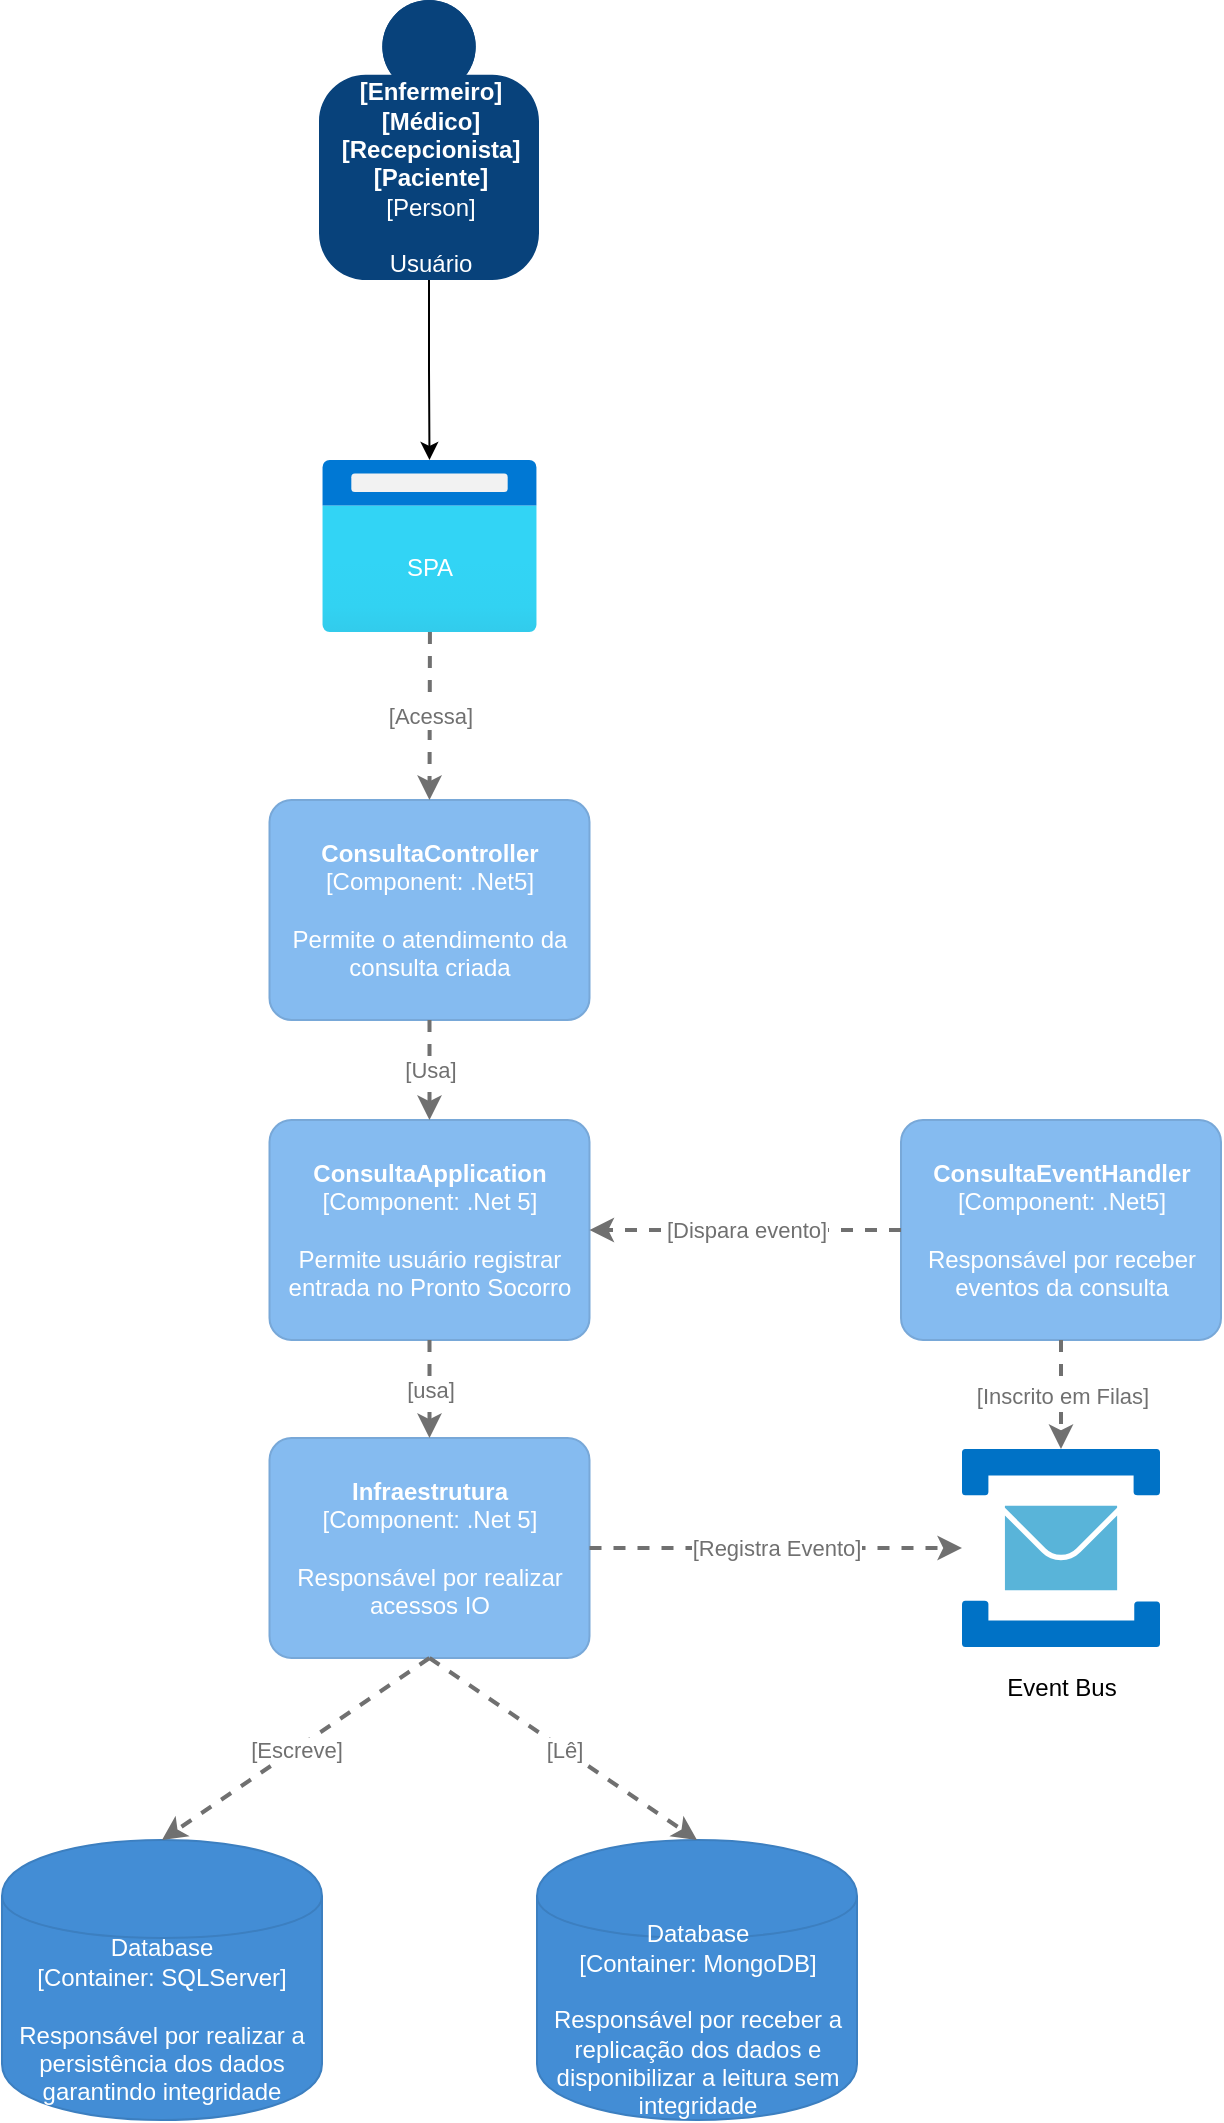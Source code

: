 <mxfile version="15.4.1" type="google"><diagram id="7zG7gOOqnCfTFIfKxiQl" name="Page-1"><mxGraphModel dx="1022" dy="379" grid="1" gridSize="10" guides="1" tooltips="1" connect="1" arrows="1" fold="1" page="1" pageScale="1" pageWidth="827" pageHeight="1169" math="0" shadow="0"><root><mxCell id="0"/><mxCell id="1" parent="0"/><object placeholders="1" c4Name="ConsultaController" c4Type="Component" c4Technology=".Net5" c4Description="Permite o atendimento da consulta criada" label="&lt;b&gt;%c4Name%&lt;/b&gt;&lt;div&gt;[%c4Type%: %c4Technology%]&lt;/div&gt;&lt;br&gt;&lt;div&gt;%c4Description%&lt;/div&gt;" id="s86L6nXQGNqS_6VlFwAc-1"><mxCell style="rounded=1;whiteSpace=wrap;html=1;labelBackgroundColor=none;fillColor=#85BBF0;fontColor=#ffffff;align=center;arcSize=10;strokeColor=#78A8D8;metaEdit=1;metaData={&quot;c4Type&quot;:{&quot;editable&quot;:false}};points=[[0.25,0,0],[0.5,0,0],[0.75,0,0],[1,0.25,0],[1,0.5,0],[1,0.75,0],[0.75,1,0],[0.5,1,0],[0.25,1,0],[0,0.75,0],[0,0.5,0],[0,0.25,0]];" vertex="1" parent="1"><mxGeometry x="273.75" y="410" width="160" height="110.0" as="geometry"/></mxCell></object><mxCell id="s86L6nXQGNqS_6VlFwAc-2" value="" style="aspect=fixed;html=1;points=[];align=center;image;fontSize=12;image=img/lib/azure2/general/Browser.svg;" vertex="1" parent="1"><mxGeometry x="300" y="240" width="107.5" height="86" as="geometry"/></mxCell><mxCell id="s86L6nXQGNqS_6VlFwAc-3" value="SPA" style="text;html=1;strokeColor=none;fillColor=none;align=center;verticalAlign=middle;whiteSpace=wrap;rounded=0;fontColor=white;" vertex="1" parent="1"><mxGeometry x="324" y="279" width="60" height="30" as="geometry"/></mxCell><object placeholders="1" c4Name="ConsultaApplication" c4Type="Component" c4Technology=".Net 5" c4Description="Permite usuário registrar entrada no Pronto Socorro" label="&lt;b&gt;%c4Name%&lt;/b&gt;&lt;div&gt;[%c4Type%: %c4Technology%]&lt;/div&gt;&lt;br&gt;&lt;div&gt;%c4Description%&lt;/div&gt;" id="s86L6nXQGNqS_6VlFwAc-4"><mxCell style="rounded=1;whiteSpace=wrap;html=1;labelBackgroundColor=none;fillColor=#85BBF0;fontColor=#ffffff;align=center;arcSize=10;strokeColor=#78A8D8;metaEdit=1;metaData={&quot;c4Type&quot;:{&quot;editable&quot;:false}};points=[[0.25,0,0],[0.5,0,0],[0.75,0,0],[1,0.25,0],[1,0.5,0],[1,0.75,0],[0.75,1,0],[0.5,1,0],[0.25,1,0],[0,0.75,0],[0,0.5,0],[0,0.25,0]];" vertex="1" parent="1"><mxGeometry x="273.75" y="570" width="160" height="110.0" as="geometry"/></mxCell></object><object placeholders="1" c4Type="Relationship" c4Technology="Usa" c4Description="" label="&lt;div style=&quot;text-align: left&quot;&gt;&lt;div style=&quot;text-align: center&quot;&gt;&lt;b&gt;%c4Description%&lt;/b&gt;&lt;/div&gt;&lt;div style=&quot;text-align: center&quot;&gt;[%c4Technology%]&lt;/div&gt;&lt;/div&gt;" id="s86L6nXQGNqS_6VlFwAc-5"><mxCell style="edgeStyle=none;rounded=0;html=1;entryX=0.5;entryY=0;jettySize=auto;orthogonalLoop=1;strokeColor=#707070;strokeWidth=2;fontColor=#707070;jumpStyle=none;dashed=1;metaEdit=1;metaData={&quot;c4Type&quot;:{&quot;editable&quot;:false}};exitX=0.5;exitY=1;exitDx=0;exitDy=0;exitPerimeter=0;entryDx=0;entryDy=0;entryPerimeter=0;" edge="1" parent="1" source="s86L6nXQGNqS_6VlFwAc-1" target="s86L6nXQGNqS_6VlFwAc-4"><mxGeometry width="160" relative="1" as="geometry"><mxPoint x="483.75" y="540" as="sourcePoint"/><mxPoint x="643.75" y="540" as="targetPoint"/></mxGeometry></mxCell></object><object placeholders="1" c4Name="Infraestrutura" c4Type="Component" c4Technology=".Net 5" c4Description="Responsável por realizar acessos IO" label="&lt;b&gt;%c4Name%&lt;/b&gt;&lt;div&gt;[%c4Type%: %c4Technology%]&lt;/div&gt;&lt;br&gt;&lt;div&gt;%c4Description%&lt;/div&gt;" id="s86L6nXQGNqS_6VlFwAc-6"><mxCell style="rounded=1;whiteSpace=wrap;html=1;labelBackgroundColor=none;fillColor=#85BBF0;fontColor=#ffffff;align=center;arcSize=10;strokeColor=#78A8D8;metaEdit=1;metaData={&quot;c4Type&quot;:{&quot;editable&quot;:false}};points=[[0.25,0,0],[0.5,0,0],[0.75,0,0],[1,0.25,0],[1,0.5,0],[1,0.75,0],[0.75,1,0],[0.5,1,0],[0.25,1,0],[0,0.75,0],[0,0.5,0],[0,0.25,0]];" vertex="1" parent="1"><mxGeometry x="273.75" y="729" width="160" height="110.0" as="geometry"/></mxCell></object><object placeholders="1" c4Type="Relationship" c4Technology="usa" c4Description="" label="&lt;div style=&quot;text-align: left&quot;&gt;&lt;div style=&quot;text-align: center&quot;&gt;&lt;b&gt;%c4Description%&lt;/b&gt;&lt;/div&gt;&lt;div style=&quot;text-align: center&quot;&gt;[%c4Technology%]&lt;/div&gt;&lt;/div&gt;" id="s86L6nXQGNqS_6VlFwAc-7"><mxCell style="edgeStyle=none;rounded=0;html=1;entryX=0.5;entryY=0;jettySize=auto;orthogonalLoop=1;strokeColor=#707070;strokeWidth=2;fontColor=#707070;jumpStyle=none;dashed=1;metaEdit=1;metaData={&quot;c4Type&quot;:{&quot;editable&quot;:false}};exitX=0.5;exitY=1;exitDx=0;exitDy=0;exitPerimeter=0;entryDx=0;entryDy=0;entryPerimeter=0;" edge="1" parent="1" source="s86L6nXQGNqS_6VlFwAc-4" target="s86L6nXQGNqS_6VlFwAc-6"><mxGeometry width="160" relative="1" as="geometry"><mxPoint x="483.75" y="740" as="sourcePoint"/><mxPoint x="643.75" y="740" as="targetPoint"/></mxGeometry></mxCell></object><object placeholders="1" c4Type="Database" c4Container="Container" c4Technology="SQLServer" c4Description="Responsável por realizar a persistência dos dados garantindo integridade" label="%c4Type%&lt;div&gt;[%c4Container%:&amp;nbsp;%c4Technology%]&lt;/div&gt;&lt;br&gt;&lt;div&gt;%c4Description%&lt;/div&gt;" id="s86L6nXQGNqS_6VlFwAc-8"><mxCell style="shape=cylinder;whiteSpace=wrap;html=1;boundedLbl=1;rounded=0;labelBackgroundColor=none;fillColor=#438DD5;fontSize=12;fontColor=#ffffff;align=center;strokeColor=#3C7FC0;metaEdit=1;points=[[0.5,0,0],[1,0.25,0],[1,0.5,0],[1,0.75,0],[0.5,1,0],[0,0.75,0],[0,0.5,0],[0,0.25,0]];metaData={&quot;c4Type&quot;:{&quot;editable&quot;:false}};" vertex="1" parent="1"><mxGeometry x="140" y="930" width="160" height="140" as="geometry"/></mxCell></object><object placeholders="1" c4Type="Database" c4Container="Container" c4Technology="MongoDB" c4Description="Responsável por receber a replicação dos dados e disponibilizar a leitura sem integridade" label="%c4Type%&lt;div&gt;[%c4Container%:&amp;nbsp;%c4Technology%]&lt;/div&gt;&lt;br&gt;&lt;div&gt;%c4Description%&lt;/div&gt;" id="s86L6nXQGNqS_6VlFwAc-9"><mxCell style="shape=cylinder;whiteSpace=wrap;html=1;boundedLbl=1;rounded=0;labelBackgroundColor=none;fillColor=#438DD5;fontSize=12;fontColor=#ffffff;align=center;strokeColor=#3C7FC0;metaEdit=1;points=[[0.5,0,0],[1,0.25,0],[1,0.5,0],[1,0.75,0],[0.5,1,0],[0,0.75,0],[0,0.5,0],[0,0.25,0]];metaData={&quot;c4Type&quot;:{&quot;editable&quot;:false}};" vertex="1" parent="1"><mxGeometry x="407.5" y="930" width="160" height="140" as="geometry"/></mxCell></object><object placeholders="1" c4Type="Relationship" c4Technology="Escreve" c4Description="" label="&lt;div style=&quot;text-align: left&quot;&gt;&lt;div style=&quot;text-align: center&quot;&gt;&lt;b&gt;%c4Description%&lt;/b&gt;&lt;/div&gt;&lt;div style=&quot;text-align: center&quot;&gt;[%c4Technology%]&lt;/div&gt;&lt;/div&gt;" id="s86L6nXQGNqS_6VlFwAc-10"><mxCell style="edgeStyle=none;rounded=0;html=1;entryX=0.5;entryY=0;jettySize=auto;orthogonalLoop=1;strokeColor=#707070;strokeWidth=2;fontColor=#707070;jumpStyle=none;dashed=1;metaEdit=1;metaData={&quot;c4Type&quot;:{&quot;editable&quot;:false}};exitX=0.5;exitY=1;exitDx=0;exitDy=0;exitPerimeter=0;entryDx=0;entryDy=0;entryPerimeter=0;" edge="1" parent="1" source="s86L6nXQGNqS_6VlFwAc-6" target="s86L6nXQGNqS_6VlFwAc-8"><mxGeometry width="160" relative="1" as="geometry"><mxPoint x="470" y="850" as="sourcePoint"/><mxPoint x="630" y="850" as="targetPoint"/></mxGeometry></mxCell></object><object placeholders="1" c4Type="Relationship" c4Technology="Lê" c4Description="" label="&lt;div style=&quot;text-align: left&quot;&gt;&lt;div style=&quot;text-align: center&quot;&gt;&lt;b&gt;%c4Description%&lt;/b&gt;&lt;/div&gt;&lt;div style=&quot;text-align: center&quot;&gt;[%c4Technology%]&lt;/div&gt;&lt;/div&gt;" id="s86L6nXQGNqS_6VlFwAc-11"><mxCell style="edgeStyle=none;rounded=0;html=1;entryX=0.5;entryY=0;jettySize=auto;orthogonalLoop=1;strokeColor=#707070;strokeWidth=2;fontColor=#707070;jumpStyle=none;dashed=1;metaEdit=1;metaData={&quot;c4Type&quot;:{&quot;editable&quot;:false}};exitX=0.5;exitY=1;exitDx=0;exitDy=0;exitPerimeter=0;entryDx=0;entryDy=0;entryPerimeter=0;" edge="1" parent="1" source="s86L6nXQGNqS_6VlFwAc-6" target="s86L6nXQGNqS_6VlFwAc-9"><mxGeometry width="160" relative="1" as="geometry"><mxPoint x="470" y="850" as="sourcePoint"/><mxPoint x="630" y="850" as="targetPoint"/></mxGeometry></mxCell></object><object placeholders="1" c4Type="Relationship" c4Technology="Acessa" c4Description="" label="&lt;div style=&quot;text-align: left&quot;&gt;&lt;div style=&quot;text-align: center&quot;&gt;&lt;b&gt;%c4Description%&lt;/b&gt;&lt;/div&gt;&lt;div style=&quot;text-align: center&quot;&gt;[%c4Technology%]&lt;/div&gt;&lt;/div&gt;" id="s86L6nXQGNqS_6VlFwAc-12"><mxCell style="edgeStyle=none;rounded=0;html=1;entryX=0.5;entryY=0;jettySize=auto;orthogonalLoop=1;strokeColor=#707070;strokeWidth=2;fontColor=#707070;jumpStyle=none;dashed=1;metaEdit=1;metaData={&quot;c4Type&quot;:{&quot;editable&quot;:false}};exitX=0.502;exitY=1;exitDx=0;exitDy=0;exitPerimeter=0;entryDx=0;entryDy=0;entryPerimeter=0;" edge="1" parent="1" source="s86L6nXQGNqS_6VlFwAc-2" target="s86L6nXQGNqS_6VlFwAc-1"><mxGeometry width="160" relative="1" as="geometry"><mxPoint x="360" y="660" as="sourcePoint"/><mxPoint x="520" y="660" as="targetPoint"/></mxGeometry></mxCell></object><mxCell id="s86L6nXQGNqS_6VlFwAc-13" value="" style="sketch=0;aspect=fixed;html=1;points=[];align=center;image;fontSize=12;image=img/lib/mscae/Service_Bus.svg;" vertex="1" parent="1"><mxGeometry x="620" y="734.5" width="99" height="99" as="geometry"/></mxCell><object placeholders="1" c4Type="Relationship" c4Technology="Registra Evento" c4Description="" label="&lt;div style=&quot;text-align: left&quot;&gt;&lt;div style=&quot;text-align: center&quot;&gt;&lt;b&gt;%c4Description%&lt;/b&gt;&lt;/div&gt;&lt;div style=&quot;text-align: center&quot;&gt;[%c4Technology%]&lt;/div&gt;&lt;/div&gt;" id="s86L6nXQGNqS_6VlFwAc-14"><mxCell style="edgeStyle=none;rounded=0;html=1;jettySize=auto;orthogonalLoop=1;strokeColor=#707070;strokeWidth=2;fontColor=#707070;jumpStyle=none;dashed=1;metaEdit=1;metaData={&quot;c4Type&quot;:{&quot;editable&quot;:false}};" edge="1" parent="1" source="s86L6nXQGNqS_6VlFwAc-6" target="s86L6nXQGNqS_6VlFwAc-13"><mxGeometry width="160" relative="1" as="geometry"><mxPoint x="450" y="790" as="sourcePoint"/><mxPoint x="610" y="790" as="targetPoint"/></mxGeometry></mxCell></object><mxCell id="s86L6nXQGNqS_6VlFwAc-15" value="Event Bus" style="text;html=1;strokeColor=none;fillColor=none;align=center;verticalAlign=middle;whiteSpace=wrap;rounded=0;" vertex="1" parent="1"><mxGeometry x="639.5" y="839" width="60" height="30" as="geometry"/></mxCell><mxCell id="s86L6nXQGNqS_6VlFwAc-16" style="edgeStyle=orthogonalEdgeStyle;rounded=0;orthogonalLoop=1;jettySize=auto;html=1;" edge="1" parent="1" source="s86L6nXQGNqS_6VlFwAc-17" target="s86L6nXQGNqS_6VlFwAc-2"><mxGeometry relative="1" as="geometry"/></mxCell><object placeholders="1" c4Name="[Enfermeiro]&#10;[Médico]&#10;[Recepcionista]&#10;[Paciente]" c4Type="Person" c4Description="Usuário" label="&lt;b&gt;%c4Name%&lt;/b&gt;&lt;div&gt;[%c4Type%]&lt;/div&gt;&lt;br&gt;&lt;div&gt;%c4Description%&lt;/div&gt;" id="s86L6nXQGNqS_6VlFwAc-17"><mxCell style="html=1;dashed=0;whitespace=wrap;fillColor=#08427b;strokeColor=none;fontColor=#ffffff;shape=mxgraph.c4.person;align=center;metaEdit=1;points=[[0.5,0,0],[1,0.5,0],[1,0.75,0],[0.75,1,0],[0.5,1,0],[0.25,1,0],[0,0.75,0],[0,0.5,0]];metaData={&quot;c4Type&quot;:{&quot;editable&quot;:false}};" vertex="1" parent="1"><mxGeometry x="298.5" y="10" width="110.0" height="140" as="geometry"/></mxCell></object><object placeholders="1" c4Name="ConsultaEventHandler" c4Type="Component" c4Technology=".Net5" c4Description="Responsável por receber eventos da consulta" label="&lt;b&gt;%c4Name%&lt;/b&gt;&lt;div&gt;[%c4Type%: %c4Technology%]&lt;/div&gt;&lt;br&gt;&lt;div&gt;%c4Description%&lt;/div&gt;" id="s86L6nXQGNqS_6VlFwAc-18"><mxCell style="rounded=1;whiteSpace=wrap;html=1;labelBackgroundColor=none;fillColor=#85BBF0;fontColor=#ffffff;align=center;arcSize=10;strokeColor=#78A8D8;metaEdit=1;metaData={&quot;c4Type&quot;:{&quot;editable&quot;:false}};points=[[0.25,0,0],[0.5,0,0],[0.75,0,0],[1,0.25,0],[1,0.5,0],[1,0.75,0],[0.75,1,0],[0.5,1,0],[0.25,1,0],[0,0.75,0],[0,0.5,0],[0,0.25,0]];" vertex="1" parent="1"><mxGeometry x="589.5" y="570" width="160" height="110.0" as="geometry"/></mxCell></object><object placeholders="1" c4Type="Relationship" c4Technology="Inscrito em Filas" c4Description="" label="&lt;div style=&quot;text-align: left&quot;&gt;&lt;div style=&quot;text-align: center&quot;&gt;&lt;b&gt;%c4Description%&lt;/b&gt;&lt;/div&gt;&lt;div style=&quot;text-align: center&quot;&gt;[%c4Technology%]&lt;/div&gt;&lt;/div&gt;" id="s86L6nXQGNqS_6VlFwAc-19"><mxCell style="edgeStyle=none;rounded=0;html=1;jettySize=auto;orthogonalLoop=1;strokeColor=#707070;strokeWidth=2;fontColor=#707070;jumpStyle=none;dashed=1;metaEdit=1;metaData={&quot;c4Type&quot;:{&quot;editable&quot;:false}};exitX=0.5;exitY=1;exitDx=0;exitDy=0;exitPerimeter=0;" edge="1" parent="1" source="s86L6nXQGNqS_6VlFwAc-18" target="s86L6nXQGNqS_6VlFwAc-13"><mxGeometry width="160" relative="1" as="geometry"><mxPoint x="670" y="570" as="sourcePoint"/><mxPoint x="490" y="520" as="targetPoint"/></mxGeometry></mxCell></object><object placeholders="1" c4Type="Relationship" c4Technology="Dispara evento" c4Description="" label="&lt;div style=&quot;text-align: left&quot;&gt;&lt;div style=&quot;text-align: center&quot;&gt;&lt;b&gt;%c4Description%&lt;/b&gt;&lt;/div&gt;&lt;div style=&quot;text-align: center&quot;&gt;[%c4Technology%]&lt;/div&gt;&lt;/div&gt;" id="s86L6nXQGNqS_6VlFwAc-20"><mxCell style="edgeStyle=none;rounded=0;html=1;entryX=1;entryY=0.5;jettySize=auto;orthogonalLoop=1;strokeColor=#707070;strokeWidth=2;fontColor=#707070;jumpStyle=none;dashed=1;metaEdit=1;metaData={&quot;c4Type&quot;:{&quot;editable&quot;:false}};exitX=0;exitY=0.5;exitDx=0;exitDy=0;exitPerimeter=0;entryDx=0;entryDy=0;entryPerimeter=0;" edge="1" parent="1" source="s86L6nXQGNqS_6VlFwAc-18" target="s86L6nXQGNqS_6VlFwAc-4"><mxGeometry width="160" relative="1" as="geometry"><mxPoint x="330" y="570" as="sourcePoint"/><mxPoint x="490" y="570" as="targetPoint"/></mxGeometry></mxCell></object></root></mxGraphModel></diagram></mxfile>